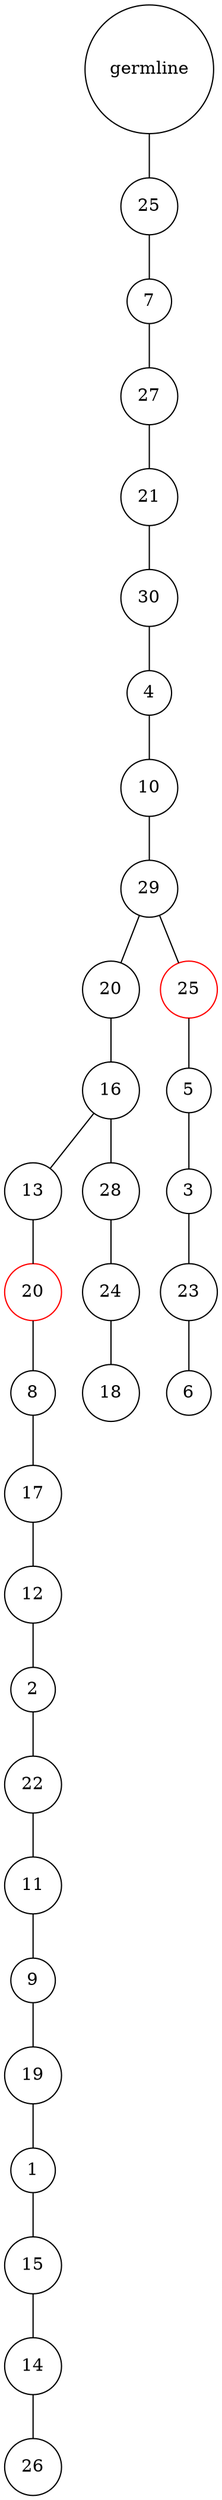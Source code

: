 graph {
	rankdir=UD;
	splines=line;
	node [shape=circle]
	"0x7fa5a8175bb0" [label="germline"];
	"0x7fa5a8175be0" [label="25"];
	"0x7fa5a8175bb0" -- "0x7fa5a8175be0" ;
	"0x7fa5a8175c10" [label="7"];
	"0x7fa5a8175be0" -- "0x7fa5a8175c10" ;
	"0x7fa5a8175c40" [label="27"];
	"0x7fa5a8175c10" -- "0x7fa5a8175c40" ;
	"0x7fa5a8175c70" [label="21"];
	"0x7fa5a8175c40" -- "0x7fa5a8175c70" ;
	"0x7fa5a8175ca0" [label="30"];
	"0x7fa5a8175c70" -- "0x7fa5a8175ca0" ;
	"0x7fa5a8175cd0" [label="4"];
	"0x7fa5a8175ca0" -- "0x7fa5a8175cd0" ;
	"0x7fa5a8175d00" [label="10"];
	"0x7fa5a8175cd0" -- "0x7fa5a8175d00" ;
	"0x7fa5a8175d30" [label="29"];
	"0x7fa5a8175d00" -- "0x7fa5a8175d30" ;
	"0x7fa5a8175d60" [label="20"];
	"0x7fa5a8175d30" -- "0x7fa5a8175d60" ;
	"0x7fa5a8175d90" [label="16"];
	"0x7fa5a8175d60" -- "0x7fa5a8175d90" ;
	"0x7fa5a8175dc0" [label="13"];
	"0x7fa5a8175d90" -- "0x7fa5a8175dc0" ;
	"0x7fa5a8175df0" [label="20",color="red"];
	"0x7fa5a8175dc0" -- "0x7fa5a8175df0" ;
	"0x7fa5a8175e20" [label="8"];
	"0x7fa5a8175df0" -- "0x7fa5a8175e20" ;
	"0x7fa5a8175e50" [label="17"];
	"0x7fa5a8175e20" -- "0x7fa5a8175e50" ;
	"0x7fa5a8175e80" [label="12"];
	"0x7fa5a8175e50" -- "0x7fa5a8175e80" ;
	"0x7fa5a8175eb0" [label="2"];
	"0x7fa5a8175e80" -- "0x7fa5a8175eb0" ;
	"0x7fa5a8175ee0" [label="22"];
	"0x7fa5a8175eb0" -- "0x7fa5a8175ee0" ;
	"0x7fa5a8175f10" [label="11"];
	"0x7fa5a8175ee0" -- "0x7fa5a8175f10" ;
	"0x7fa5a8175f40" [label="9"];
	"0x7fa5a8175f10" -- "0x7fa5a8175f40" ;
	"0x7fa5a8175f70" [label="19"];
	"0x7fa5a8175f40" -- "0x7fa5a8175f70" ;
	"0x7fa5a8175fa0" [label="1"];
	"0x7fa5a8175f70" -- "0x7fa5a8175fa0" ;
	"0x7fa5a8175fd0" [label="15"];
	"0x7fa5a8175fa0" -- "0x7fa5a8175fd0" ;
	"0x7fa5a8184040" [label="14"];
	"0x7fa5a8175fd0" -- "0x7fa5a8184040" ;
	"0x7fa5a8184070" [label="26"];
	"0x7fa5a8184040" -- "0x7fa5a8184070" ;
	"0x7fa5a81840a0" [label="28"];
	"0x7fa5a8175d90" -- "0x7fa5a81840a0" ;
	"0x7fa5a81840d0" [label="24"];
	"0x7fa5a81840a0" -- "0x7fa5a81840d0" ;
	"0x7fa5a8184100" [label="18"];
	"0x7fa5a81840d0" -- "0x7fa5a8184100" ;
	"0x7fa5a8184130" [label="25",color="red"];
	"0x7fa5a8175d30" -- "0x7fa5a8184130" ;
	"0x7fa5a8184160" [label="5"];
	"0x7fa5a8184130" -- "0x7fa5a8184160" ;
	"0x7fa5a8184190" [label="3"];
	"0x7fa5a8184160" -- "0x7fa5a8184190" ;
	"0x7fa5a81841c0" [label="23"];
	"0x7fa5a8184190" -- "0x7fa5a81841c0" ;
	"0x7fa5a81841f0" [label="6"];
	"0x7fa5a81841c0" -- "0x7fa5a81841f0" ;
}
